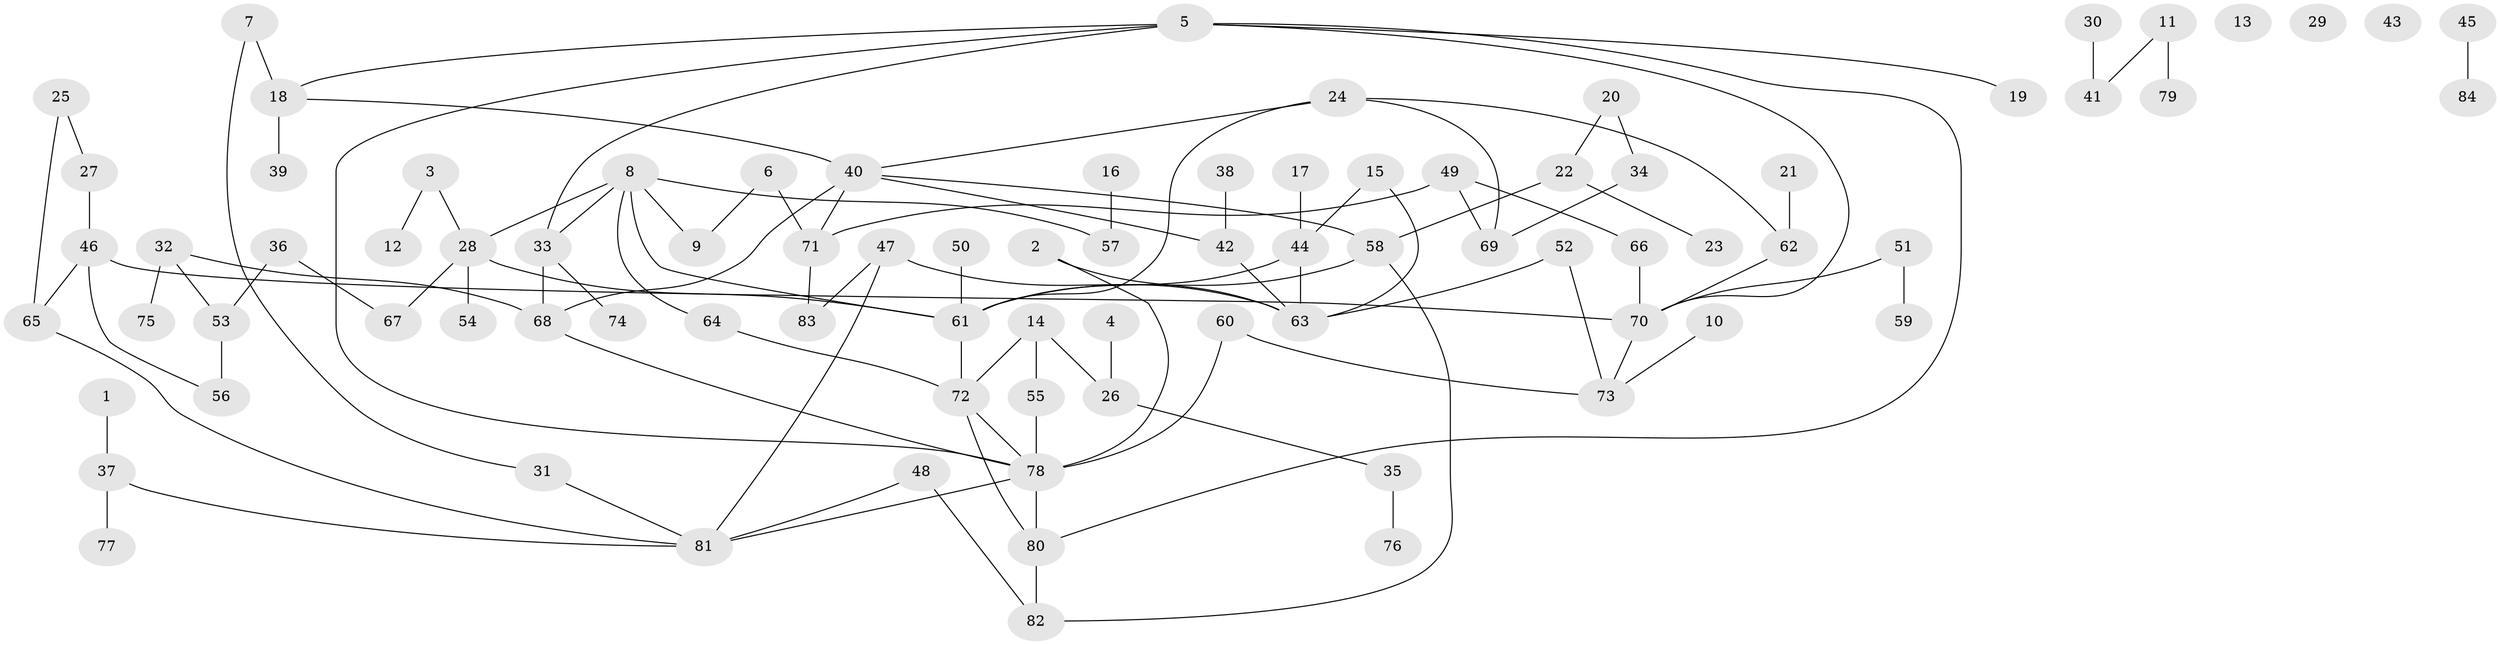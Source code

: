 // Generated by graph-tools (version 1.1) at 2025/33/03/09/25 02:33:42]
// undirected, 84 vertices, 107 edges
graph export_dot {
graph [start="1"]
  node [color=gray90,style=filled];
  1;
  2;
  3;
  4;
  5;
  6;
  7;
  8;
  9;
  10;
  11;
  12;
  13;
  14;
  15;
  16;
  17;
  18;
  19;
  20;
  21;
  22;
  23;
  24;
  25;
  26;
  27;
  28;
  29;
  30;
  31;
  32;
  33;
  34;
  35;
  36;
  37;
  38;
  39;
  40;
  41;
  42;
  43;
  44;
  45;
  46;
  47;
  48;
  49;
  50;
  51;
  52;
  53;
  54;
  55;
  56;
  57;
  58;
  59;
  60;
  61;
  62;
  63;
  64;
  65;
  66;
  67;
  68;
  69;
  70;
  71;
  72;
  73;
  74;
  75;
  76;
  77;
  78;
  79;
  80;
  81;
  82;
  83;
  84;
  1 -- 37;
  2 -- 63;
  2 -- 78;
  3 -- 12;
  3 -- 28;
  4 -- 26;
  5 -- 18;
  5 -- 19;
  5 -- 33;
  5 -- 70;
  5 -- 78;
  5 -- 80;
  6 -- 9;
  6 -- 71;
  7 -- 18;
  7 -- 31;
  8 -- 9;
  8 -- 28;
  8 -- 33;
  8 -- 57;
  8 -- 61;
  8 -- 64;
  10 -- 73;
  11 -- 41;
  11 -- 79;
  14 -- 26;
  14 -- 55;
  14 -- 72;
  15 -- 44;
  15 -- 63;
  16 -- 57;
  17 -- 44;
  18 -- 39;
  18 -- 40;
  20 -- 22;
  20 -- 34;
  21 -- 62;
  22 -- 23;
  22 -- 58;
  24 -- 40;
  24 -- 61;
  24 -- 62;
  24 -- 69;
  25 -- 27;
  25 -- 65;
  26 -- 35;
  27 -- 46;
  28 -- 54;
  28 -- 61;
  28 -- 67;
  30 -- 41;
  31 -- 81;
  32 -- 53;
  32 -- 68;
  32 -- 75;
  33 -- 68;
  33 -- 74;
  34 -- 69;
  35 -- 76;
  36 -- 53;
  36 -- 67;
  37 -- 77;
  37 -- 81;
  38 -- 42;
  40 -- 42;
  40 -- 58;
  40 -- 68;
  40 -- 71;
  42 -- 63;
  44 -- 61;
  44 -- 63;
  45 -- 84;
  46 -- 56;
  46 -- 65;
  46 -- 70;
  47 -- 63;
  47 -- 81;
  47 -- 83;
  48 -- 81;
  48 -- 82;
  49 -- 66;
  49 -- 69;
  49 -- 71;
  50 -- 61;
  51 -- 59;
  51 -- 70;
  52 -- 63;
  52 -- 73;
  53 -- 56;
  55 -- 78;
  58 -- 61;
  58 -- 82;
  60 -- 73;
  60 -- 78;
  61 -- 72;
  62 -- 70;
  64 -- 72;
  65 -- 81;
  66 -- 70;
  68 -- 78;
  70 -- 73;
  71 -- 83;
  72 -- 78;
  72 -- 80;
  78 -- 80;
  78 -- 81;
  80 -- 82;
}
